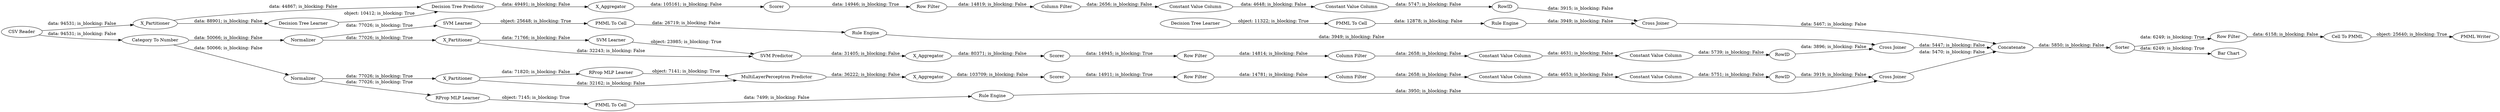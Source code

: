 digraph {
	"-2626157916240441451_38" [label="Cross Joiner"]
	"6509097626992694993_40" [label=Scorer]
	"6509097626992694993_39" [label=Normalizer]
	"5406383795318705352_290" [label="Constant Value Column"]
	"-8587401389577391416_34" [label="PMML To Cell"]
	"6509097626992694993_32" [label="MultiLayerPerceptron Predictor"]
	"-1671711884121003182_61" [label="PMML Writer"]
	"-2642109905801146069_294" [label="Column Filter"]
	"8868105508966131619_22" [label="PMML To Cell"]
	"-2626157916240441451_7" [label=X_Aggregator]
	"-2642109905801146069_293" [label=RowID]
	"-2626157916240441451_2" [label=X_Partitioner]
	"6883074639550749330_33" [label="Decision Tree Learner"]
	"-2626157916240441451_32" [label="Decision Tree Predictor"]
	"-2626157916240441451_31" [label="Decision Tree Learner"]
	"-1671711884121003182_58" [label="Category To Number"]
	"-2642109905801146069_292" [label="Constant Value Column"]
	"-1671711884121003182_128" [label="CSV Reader"]
	"-1671711884121003182_53" [label="Row Filter"]
	"6794408072593738405_293" [label=RowID]
	"-8587401389577391416_33" [label="SVM Learner"]
	"-1671711884121003182_52" [label=Sorter]
	"-1671711884121003182_54" [label="Cell To PMML"]
	"6794408072593738405_294" [label="Column Filter"]
	"-2642109905801146069_290" [label="Constant Value Column"]
	"-8587401389577391416_35" [label="Rule Engine"]
	"6794408072593738405_292" [label="Constant Value Column"]
	"-2642109905801146069_9" [label="Row Filter"]
	"5406383795318705352_292" [label="Constant Value Column"]
	"6883074639550749330_28" [label="PMML To Cell"]
	"8868105508966131619_34" [label="Rule Engine"]
	"6794408072593738405_290" [label="Constant Value Column"]
	"9013242355247331687_31" [label="SVM Learner"]
	"6883074639550749330_34" [label="Rule Engine"]
	"5406383795318705352_294" [label="Column Filter"]
	"9013242355247331687_7" [label=X_Aggregator]
	"9013242355247331687_32" [label="SVM Predictor"]
	"6794408072593738405_9" [label="Row Filter"]
	"6509097626992694993_31" [label="RProp MLP Learner"]
	"5406383795318705352_293" [label=RowID]
	"5406383795318705352_9" [label="Row Filter"]
	"-1671711884121003182_59" [label="Bar Chart"]
	"9013242355247331687_41" [label=Scorer]
	"-1671711884121003182_60" [label=Concatenate]
	"-2626157916240441451_39" [label=Scorer]
	"8868105508966131619_35" [label="RProp MLP Learner"]
	"9013242355247331687_39" [label="Cross Joiner"]
	"9013242355247331687_2" [label=X_Partitioner]
	"6509097626992694993_7" [label=X_Aggregator]
	"6509097626992694993_38" [label="Cross Joiner"]
	"9013242355247331687_40" [label=Normalizer]
	"6509097626992694993_2" [label=X_Partitioner]
	"6794408072593738405_293" -> "6509097626992694993_38" [label="data: 3919; is_blocking: False"]
	"-1671711884121003182_60" -> "-1671711884121003182_52" [label="data: 5850; is_blocking: False"]
	"6509097626992694993_39" -> "6509097626992694993_2" [label="data: 77026; is_blocking: True"]
	"-2642109905801146069_290" -> "-2642109905801146069_292" [label="data: 4648; is_blocking: False"]
	"6794408072593738405_294" -> "6794408072593738405_290" [label="data: 2658; is_blocking: False"]
	"5406383795318705352_293" -> "9013242355247331687_39" [label="data: 3896; is_blocking: False"]
	"6794408072593738405_9" -> "6794408072593738405_294" [label="data: 14781; is_blocking: False"]
	"6883074639550749330_34" -> "-2626157916240441451_38" [label="data: 3949; is_blocking: False"]
	"6509097626992694993_7" -> "6509097626992694993_40" [label="data: 103709; is_blocking: False"]
	"9013242355247331687_39" -> "-1671711884121003182_60" [label="data: 5447; is_blocking: False"]
	"6509097626992694993_31" -> "6509097626992694993_32" [label="object: 7141; is_blocking: True"]
	"5406383795318705352_9" -> "5406383795318705352_294" [label="data: 14814; is_blocking: False"]
	"9013242355247331687_2" -> "9013242355247331687_31" [label="data: 71766; is_blocking: False"]
	"-2626157916240441451_7" -> "-2626157916240441451_39" [label="data: 105161; is_blocking: False"]
	"-1671711884121003182_128" -> "-2626157916240441451_2" [label="data: 94531; is_blocking: False"]
	"6883074639550749330_28" -> "6883074639550749330_34" [label="data: 12878; is_blocking: False"]
	"6509097626992694993_2" -> "6509097626992694993_32" [label="data: 32162; is_blocking: False"]
	"-2642109905801146069_293" -> "-2626157916240441451_38" [label="data: 3915; is_blocking: False"]
	"9013242355247331687_40" -> "9013242355247331687_2" [label="data: 77026; is_blocking: True"]
	"8868105508966131619_34" -> "6509097626992694993_38" [label="data: 3950; is_blocking: False"]
	"-1671711884121003182_58" -> "9013242355247331687_40" [label="data: 50066; is_blocking: False"]
	"9013242355247331687_31" -> "9013242355247331687_32" [label="object: 23985; is_blocking: True"]
	"9013242355247331687_41" -> "5406383795318705352_9" [label="data: 14945; is_blocking: True"]
	"-2626157916240441451_38" -> "-1671711884121003182_60" [label="data: 5467; is_blocking: False"]
	"5406383795318705352_294" -> "5406383795318705352_290" [label="data: 2658; is_blocking: False"]
	"-2626157916240441451_31" -> "-2626157916240441451_32" [label="object: 10412; is_blocking: True"]
	"-1671711884121003182_54" -> "-1671711884121003182_61" [label="object: 25640; is_blocking: True"]
	"-2626157916240441451_39" -> "-2642109905801146069_9" [label="data: 14946; is_blocking: True"]
	"-2626157916240441451_2" -> "-2626157916240441451_31" [label="data: 88901; is_blocking: False"]
	"-1671711884121003182_52" -> "-1671711884121003182_59" [label="data: 6249; is_blocking: True"]
	"-2642109905801146069_292" -> "-2642109905801146069_293" [label="data: 5747; is_blocking: False"]
	"-2626157916240441451_2" -> "-2626157916240441451_32" [label="data: 44867; is_blocking: False"]
	"9013242355247331687_32" -> "9013242355247331687_7" [label="data: 31405; is_blocking: False"]
	"-1671711884121003182_52" -> "-1671711884121003182_53" [label="data: 6249; is_blocking: True"]
	"9013242355247331687_7" -> "9013242355247331687_41" [label="data: 80371; is_blocking: False"]
	"8868105508966131619_22" -> "8868105508966131619_34" [label="data: 7499; is_blocking: False"]
	"6883074639550749330_33" -> "6883074639550749330_28" [label="object: 11322; is_blocking: True"]
	"-2626157916240441451_32" -> "-2626157916240441451_7" [label="data: 49491; is_blocking: False"]
	"6794408072593738405_292" -> "6794408072593738405_293" [label="data: 5751; is_blocking: False"]
	"-1671711884121003182_128" -> "-1671711884121003182_58" [label="data: 94531; is_blocking: False"]
	"9013242355247331687_2" -> "9013242355247331687_32" [label="data: 32243; is_blocking: False"]
	"6509097626992694993_38" -> "-1671711884121003182_60" [label="data: 5470; is_blocking: False"]
	"-2642109905801146069_294" -> "-2642109905801146069_290" [label="data: 2656; is_blocking: False"]
	"9013242355247331687_40" -> "-8587401389577391416_33" [label="data: 77026; is_blocking: True"]
	"-1671711884121003182_53" -> "-1671711884121003182_54" [label="data: 6158; is_blocking: False"]
	"6509097626992694993_32" -> "6509097626992694993_7" [label="data: 36222; is_blocking: False"]
	"6794408072593738405_290" -> "6794408072593738405_292" [label="data: 4653; is_blocking: False"]
	"-8587401389577391416_33" -> "-8587401389577391416_34" [label="object: 25648; is_blocking: True"]
	"-8587401389577391416_34" -> "-8587401389577391416_35" [label="data: 26719; is_blocking: False"]
	"-1671711884121003182_58" -> "6509097626992694993_39" [label="data: 50066; is_blocking: False"]
	"6509097626992694993_39" -> "8868105508966131619_35" [label="data: 77026; is_blocking: True"]
	"-8587401389577391416_35" -> "9013242355247331687_39" [label="data: 3949; is_blocking: False"]
	"6509097626992694993_2" -> "6509097626992694993_31" [label="data: 71820; is_blocking: False"]
	"5406383795318705352_290" -> "5406383795318705352_292" [label="data: 4631; is_blocking: False"]
	"8868105508966131619_35" -> "8868105508966131619_22" [label="object: 7145; is_blocking: True"]
	"6509097626992694993_40" -> "6794408072593738405_9" [label="data: 14911; is_blocking: True"]
	"-2642109905801146069_9" -> "-2642109905801146069_294" [label="data: 14819; is_blocking: False"]
	"5406383795318705352_292" -> "5406383795318705352_293" [label="data: 5739; is_blocking: False"]
	rankdir=LR
}
